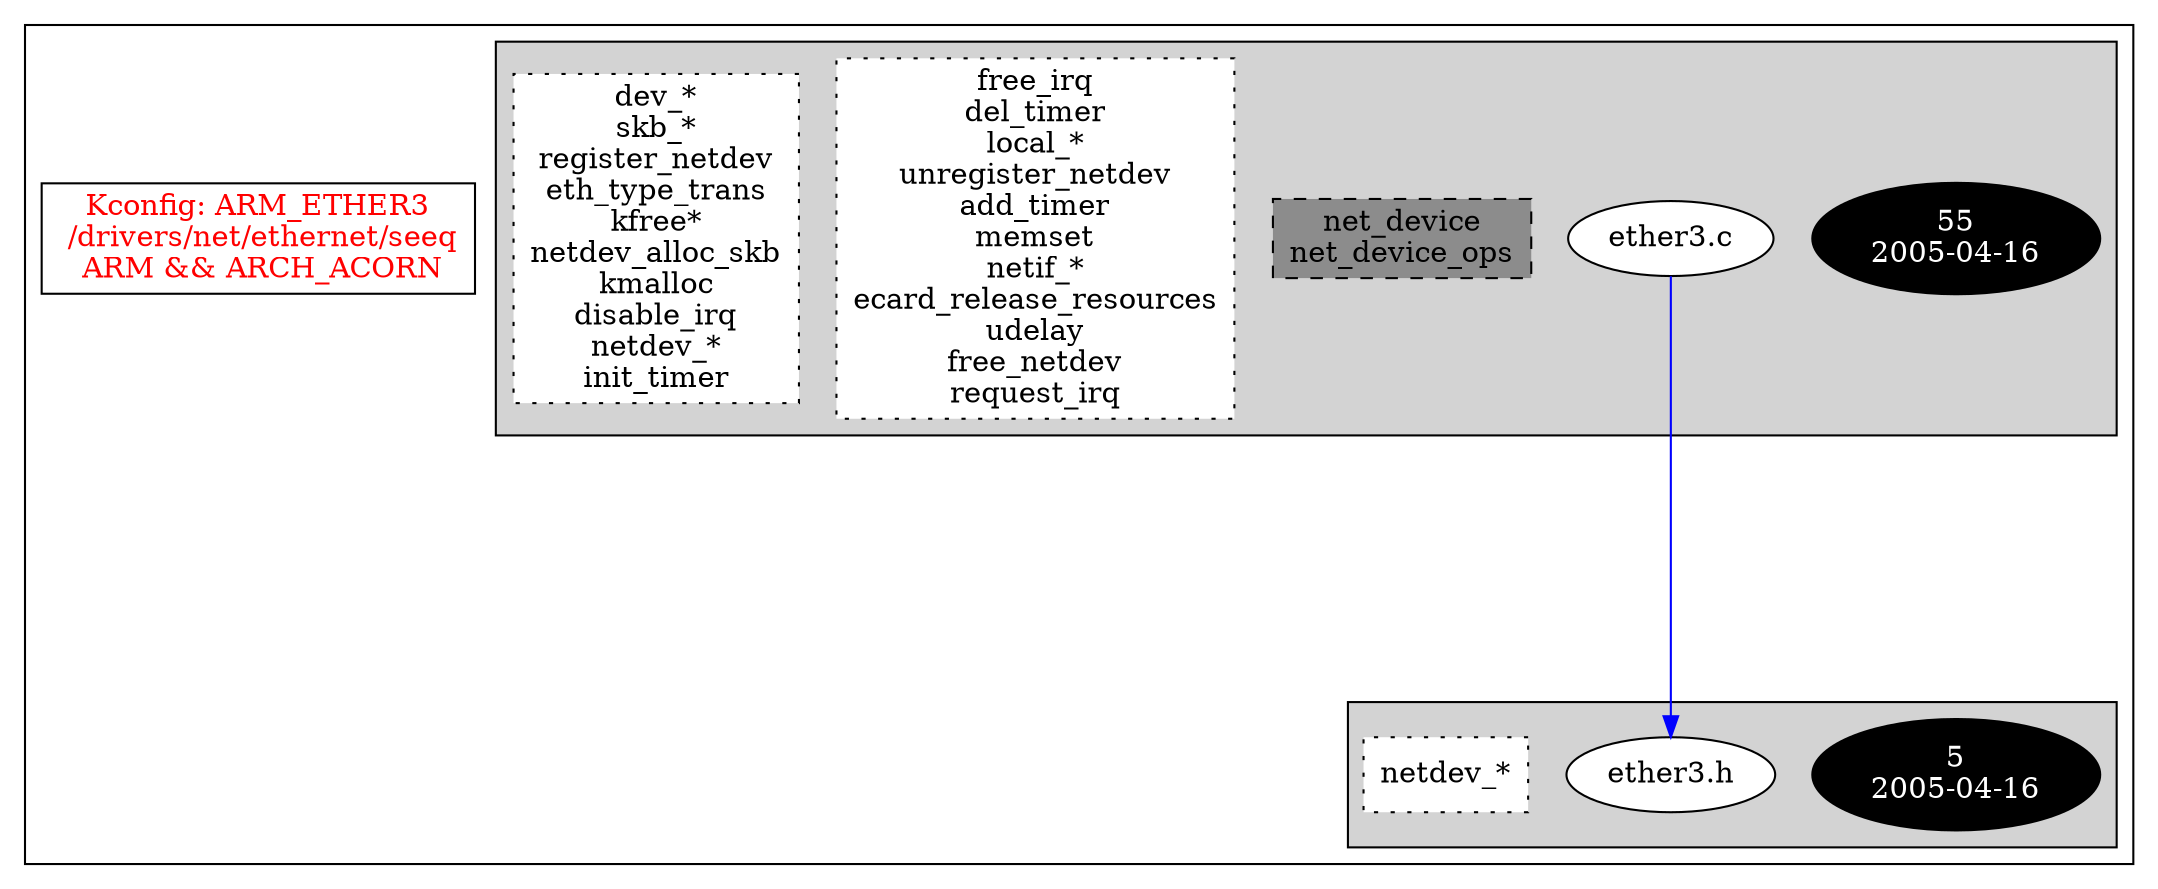 digraph Driver {
	ranksep=2;
	splines=ortho;
	//Symbol: ARM_ETHER3
	subgraph "cluster_ARM_ETHER3"{
		subgraph "cluster_ether3.h" {
			style=filled
			"commit_ether3.h" [style=filled, fillcolor=black, fontcolor=white, label="5\n2005-04-16"];
			"ether3.h" [style=filled, fillcolor=white, fontcolor=black, label="ether3.h\n"];
			"funccall0-ether3.h" [style="filled,dotted" shape=box, fillcolor=white, fontcolor=black, label="netdev_*\n"];
		}
		subgraph "cluster_ether3.c" {
			style=filled
			"commit_ether3.c" [style=filled, fillcolor=black, fontcolor=white, label="55\n2005-04-16"];
			"ether3.c" [style=filled, fillcolor=white, fontcolor=black, label="ether3.c\n"];
			"structs-ether3.c" [style="filled,dashed" shape=box, fillcolor=grey55, fontcolor=black, label="net_device\nnet_device_ops\n"];
			"funccall2-ether3.c" [style="filled,dotted" shape=box, fillcolor=white, fontcolor=black, label="free_irq\ndel_timer\nlocal_*\nunregister_netdev\nadd_timer\nmemset\nnetif_*\necard_release_resources\nudelay\nfree_netdev\nrequest_irq\n"];
			"funccall1-ether3.c" [style="filled,dotted" shape=box, fillcolor=white, fontcolor=black, label="dev_*\nskb_*\nregister_netdev\neth_type_trans\nkfree*\nnetdev_alloc_skb\nkmalloc\ndisable_irq\nnetdev_*\ninit_timer\n"];
		}
		"K:ARM_ETHER3" [label="Kconfig: ARM_ETHER3\n /drivers/net/ethernet/seeq\n  ARM && ARCH_ACORN ", shape=box, fontcolor=red];
	}
"ether3.c" -> "ether3.h"[color=blue];
}
